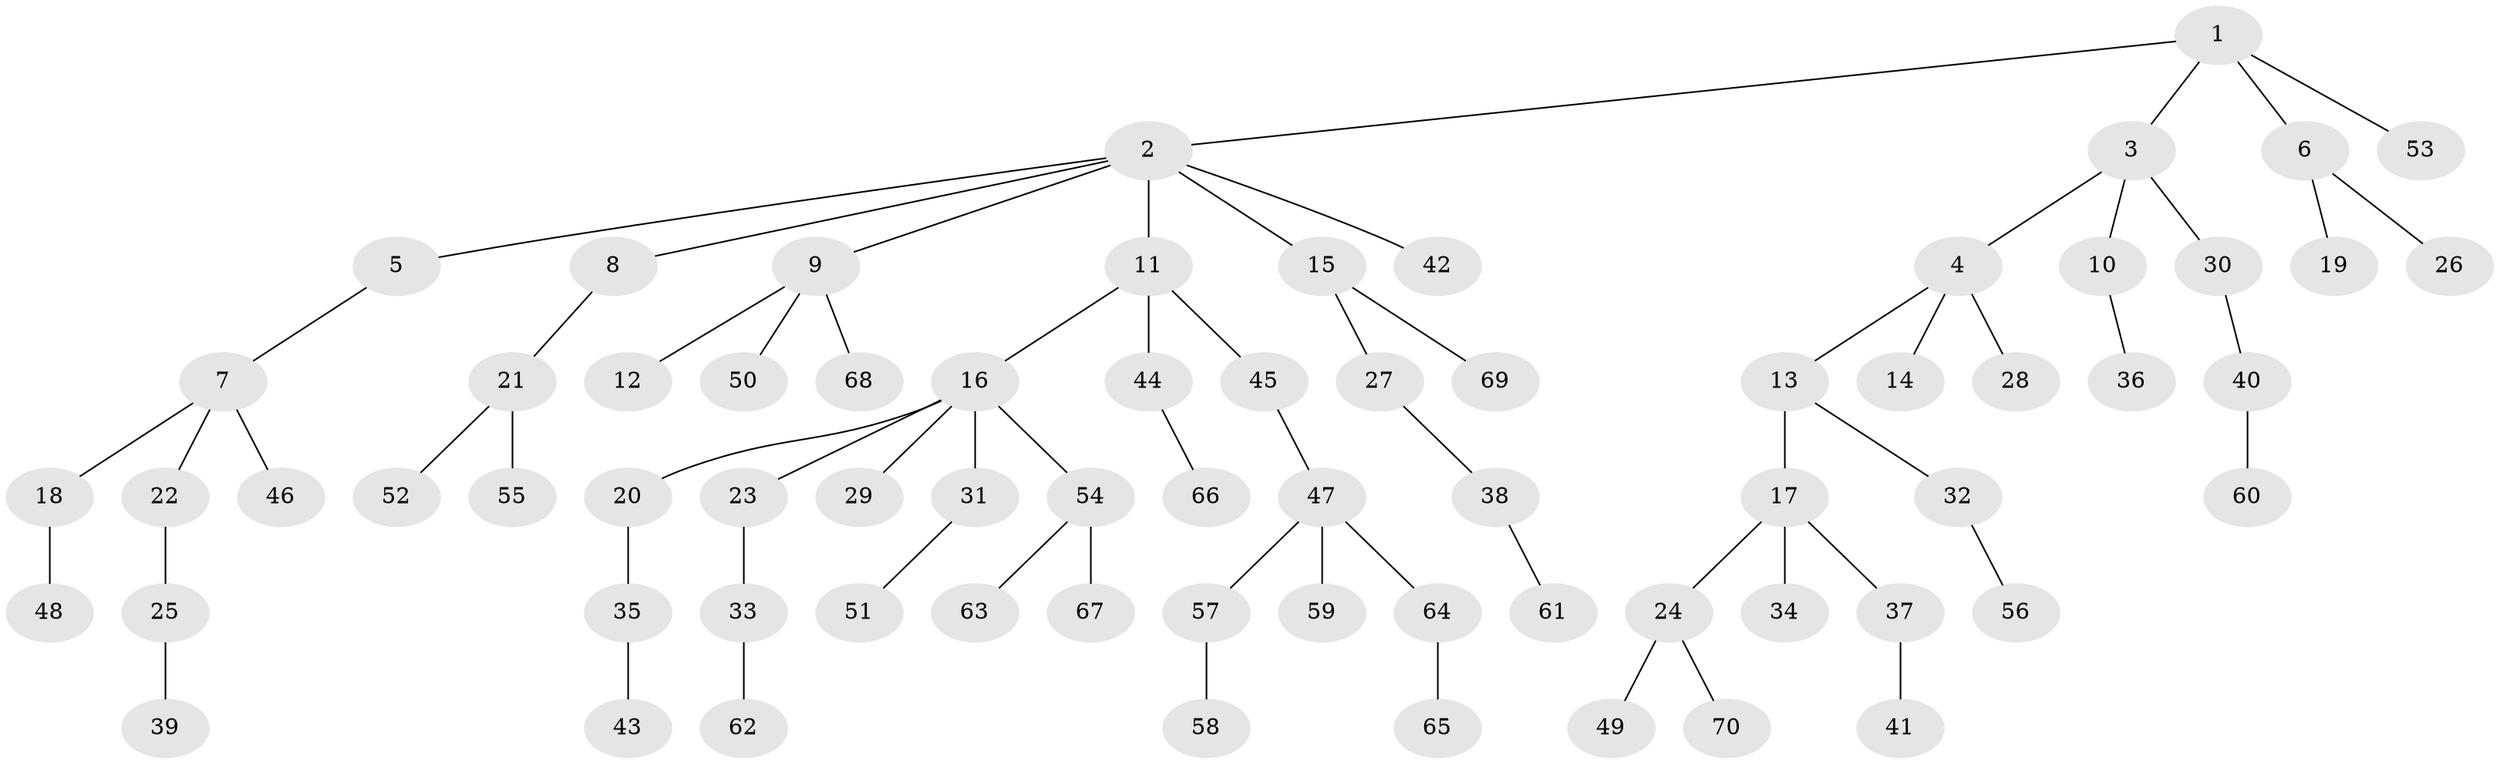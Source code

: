 // Generated by graph-tools (version 1.1) at 2025/36/03/09/25 02:36:47]
// undirected, 70 vertices, 69 edges
graph export_dot {
graph [start="1"]
  node [color=gray90,style=filled];
  1;
  2;
  3;
  4;
  5;
  6;
  7;
  8;
  9;
  10;
  11;
  12;
  13;
  14;
  15;
  16;
  17;
  18;
  19;
  20;
  21;
  22;
  23;
  24;
  25;
  26;
  27;
  28;
  29;
  30;
  31;
  32;
  33;
  34;
  35;
  36;
  37;
  38;
  39;
  40;
  41;
  42;
  43;
  44;
  45;
  46;
  47;
  48;
  49;
  50;
  51;
  52;
  53;
  54;
  55;
  56;
  57;
  58;
  59;
  60;
  61;
  62;
  63;
  64;
  65;
  66;
  67;
  68;
  69;
  70;
  1 -- 2;
  1 -- 3;
  1 -- 6;
  1 -- 53;
  2 -- 5;
  2 -- 8;
  2 -- 9;
  2 -- 11;
  2 -- 15;
  2 -- 42;
  3 -- 4;
  3 -- 10;
  3 -- 30;
  4 -- 13;
  4 -- 14;
  4 -- 28;
  5 -- 7;
  6 -- 19;
  6 -- 26;
  7 -- 18;
  7 -- 22;
  7 -- 46;
  8 -- 21;
  9 -- 12;
  9 -- 50;
  9 -- 68;
  10 -- 36;
  11 -- 16;
  11 -- 44;
  11 -- 45;
  13 -- 17;
  13 -- 32;
  15 -- 27;
  15 -- 69;
  16 -- 20;
  16 -- 23;
  16 -- 29;
  16 -- 31;
  16 -- 54;
  17 -- 24;
  17 -- 34;
  17 -- 37;
  18 -- 48;
  20 -- 35;
  21 -- 52;
  21 -- 55;
  22 -- 25;
  23 -- 33;
  24 -- 49;
  24 -- 70;
  25 -- 39;
  27 -- 38;
  30 -- 40;
  31 -- 51;
  32 -- 56;
  33 -- 62;
  35 -- 43;
  37 -- 41;
  38 -- 61;
  40 -- 60;
  44 -- 66;
  45 -- 47;
  47 -- 57;
  47 -- 59;
  47 -- 64;
  54 -- 63;
  54 -- 67;
  57 -- 58;
  64 -- 65;
}
